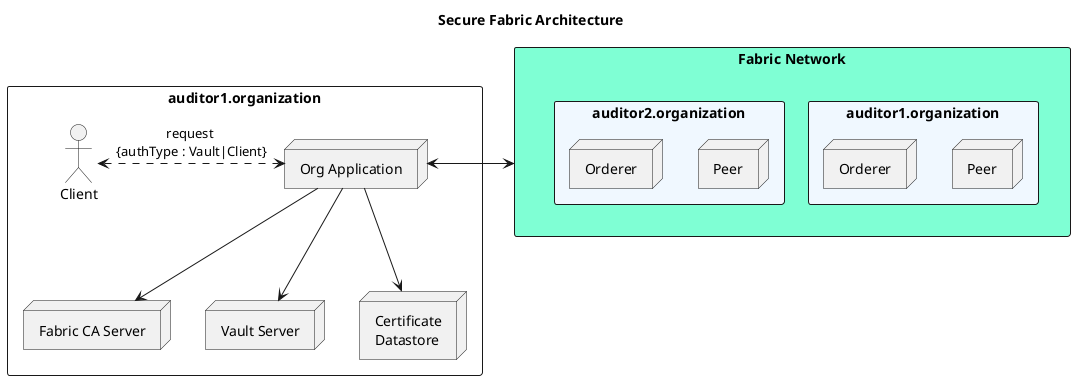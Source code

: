 @startuml
title Secure Fabric Architecture
skinparam componentStyle rectangle


component "Fabric Network" as network #Aquamarine{
    component "auditor1.organization" as aud1 #AliceBlue{
        node "Peer" as aud1.peer
        node "Orderer" as aud1.orderer
    } 

    component "auditor2.organization" as aud2 #AliceBlue{
        node "Peer" as aud2.peer
        node "Orderer" as aud2.orderer
    } 

}


component "auditor1.organization" as auditor1{
    actor "Client" as client
    node "Org Application"  as app
    node "Fabric CA Server" as ca
    node "Vault Server" as vault
    node "Certificate\nDatastore" as certStore
    client <-[dashed]> app: request \n{authType : Vault|Client}
    app --> ca
    app --> vault
    app --> certStore
    app <-> network
}


@enduml